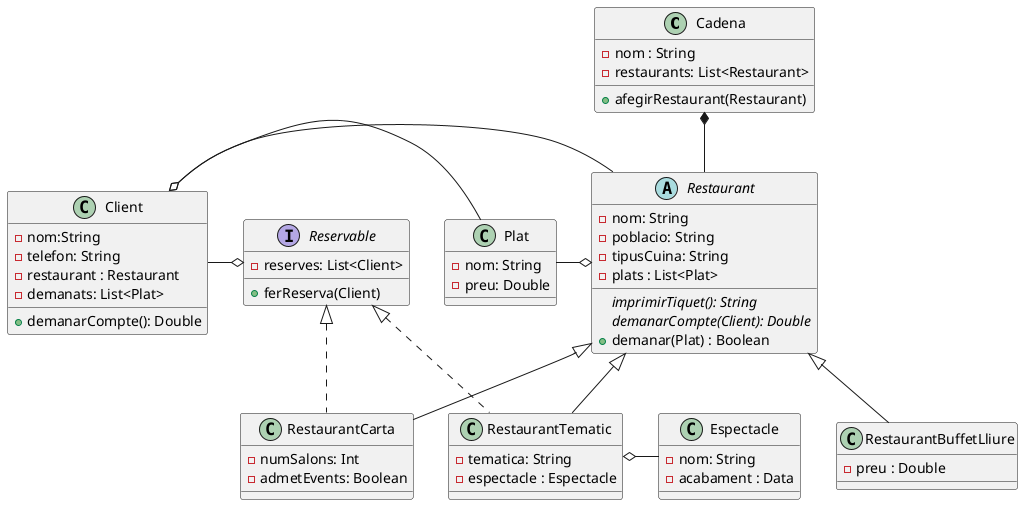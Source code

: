 @startuml
'https://plantuml.com/class-diagram

class Cadena {
    - nom : String
    - restaurants: List<Restaurant>
    + afegirRestaurant(Restaurant)
}

abstract class Restaurant {
    - nom: String
    - poblacio: String
    - tipusCuina: String
    - plats : List<Plat>
    {abstract} imprimirTiquet(): String
    {abstract} demanarCompte(Client): Double
    + demanar(Plat) : Boolean
}

 class Plat {
    -nom: String
    -preu: Double
 }

class RestaurantBuffetLliure {
  -preu : Double
}


class RestaurantCarta {
    -numSalons: Int
    -admetEvents: Boolean
}

class RestaurantTematic {
  -tematica: String
  -espectacle : Espectacle
}

class Espectacle {
    -nom: String
    -acabament : Data
}

class Client {
    -nom:String
    -telefon: String
    -restaurant : Restaurant
    -demanats: List<Plat>
    +demanarCompte(): Double

}

interface Reservable {
    -reserves: List<Client>
    +ferReserva(Client)
}

Cadena *-- Restaurant

Restaurant <|-- RestaurantBuffetLliure
Restaurant <|-- RestaurantTematic

Restaurant <|-- RestaurantCarta

Reservable <|.down. RestaurantTematic
Reservable <|.down. RestaurantCarta

RestaurantTematic o-right- Espectacle
Restaurant o-left- Plat
Restaurant -left-o Client
Client o-right-Plat
Reservable o-left- Client
@enduml